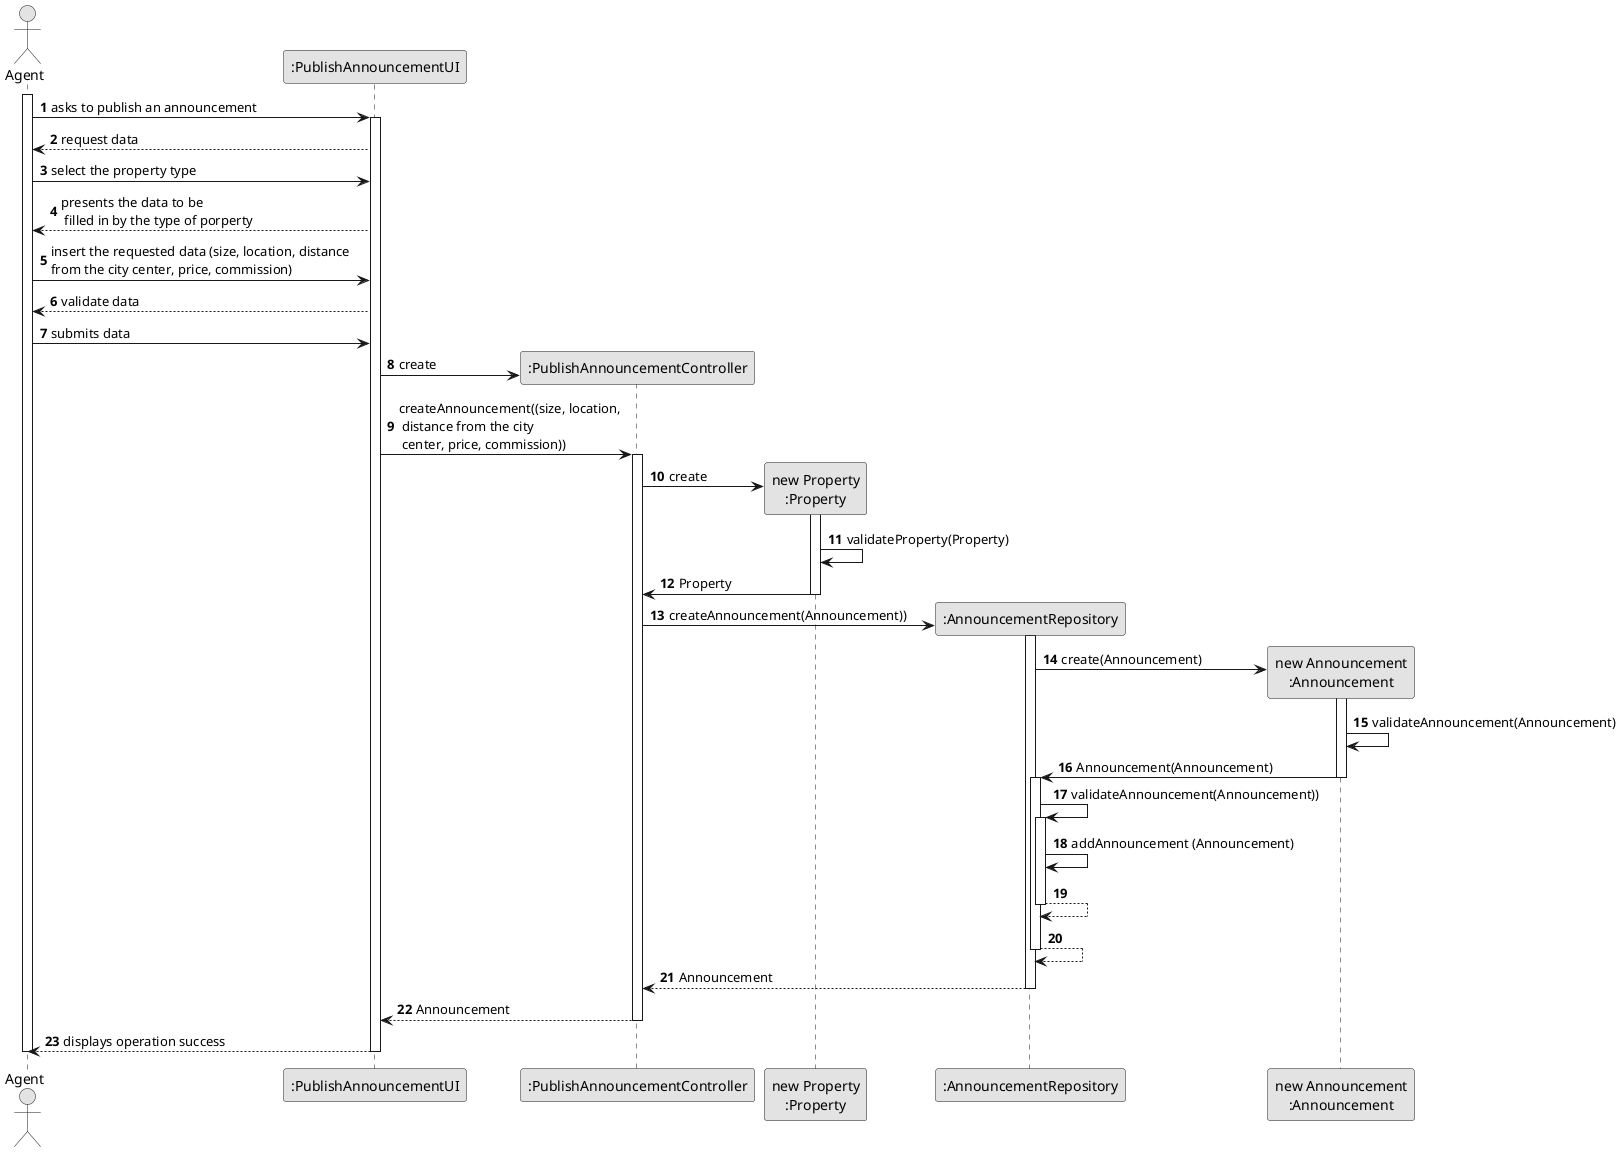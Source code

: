 @startuml
skinparam monochrome true
skinparam packageStyle rectangle
skinparam shadowing false

autonumber

'hide footbox
actor "Agent" as AG
participant ":PublishAnnouncementUI" as UI
participant ":PublishAnnouncementController" as CTRL
participant "new Property\n:Property" as Property
participant ":AnnouncementRepository" as AnnouncementREP
participant "new Announcement\n:Announcement" as Announcement


activate AG

        AG -> UI : asks to publish an announcement
        activate UI

        UI --> AG : request data

        AG -> UI : select the property type

        UI --> AG : presents the data to be\n filled in by the type of porperty

        AG -> UI : insert the requested data (size, location, distance \nfrom the city center, price, commission)

        UI --> AG : validate data

        AG -> UI : submits data


               UI -> CTRL** : create

               UI -> CTRL : createAnnouncement((size, location,\n distance from the city \n center, price, commission))

                 activate CTRL

                   CTRL -> Property** : create

                   activate Property
                   Property -> Property: validateProperty(Property)

                   Property -> CTRL: Property
                   deactivate Property

                CTRL -> AnnouncementREP**: createAnnouncement(Announcement))
                activate AnnouncementREP

            AnnouncementREP -> Announcement**: create(Announcement)

            activate Announcement

            Announcement -> Announcement: validateAnnouncement(Announcement)

            Announcement -> AnnouncementREP: Announcement(Announcement)

            deactivate Announcement


               activate AnnouncementREP
                   AnnouncementREP -> AnnouncementREP: validateAnnouncement(Announcement))
                   activate AnnouncementREP
                    AnnouncementREP -> AnnouncementREP: addAnnouncement (Announcement)

                     AnnouncementREP --> AnnouncementREP
                    deactivate AnnouncementREP

                    AnnouncementREP --> AnnouncementREP
                deactivate AnnouncementREP

                AnnouncementREP --> CTRL : Announcement

                deactivate AnnouncementREP

                            CTRL --> UI: Announcement
                            deactivate CTRL
                            UI --> AG: displays operation success
                    deactivate UI

                deactivate AG


          @enduml